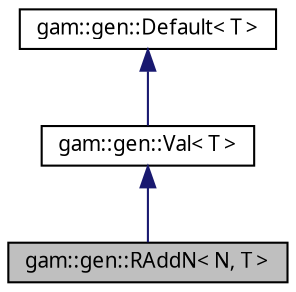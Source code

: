 digraph "gam::gen::RAddN&lt; N, T &gt;"
{
 // LATEX_PDF_SIZE
  bgcolor="transparent";
  edge [fontname="FreeSans.ttf",fontsize="10",labelfontname="FreeSans.ttf",labelfontsize="10"];
  node [fontname="FreeSans.ttf",fontsize="10",shape=record];
  Node1 [label="gam::gen::RAddN\< N, T \>",height=0.2,width=0.4,color="black", fillcolor="grey75", style="filled", fontcolor="black",tooltip="Recursive add integer generator."];
  Node2 -> Node1 [dir="back",color="midnightblue",fontsize="10",style="solid",fontname="FreeSans.ttf"];
  Node2 [label="gam::gen::Val\< T \>",height=0.2,width=0.4,color="black",URL="$structgam_1_1gen_1_1_val.html",tooltip="Single value generator."];
  Node3 -> Node2 [dir="back",color="midnightblue",fontsize="10",style="solid",fontname="FreeSans.ttf"];
  Node3 [label="gam::gen::Default\< T \>",height=0.2,width=0.4,color="black",URL="$structgam_1_1gen_1_1_default.html",tooltip="Generates the default value of its associated type."];
}
